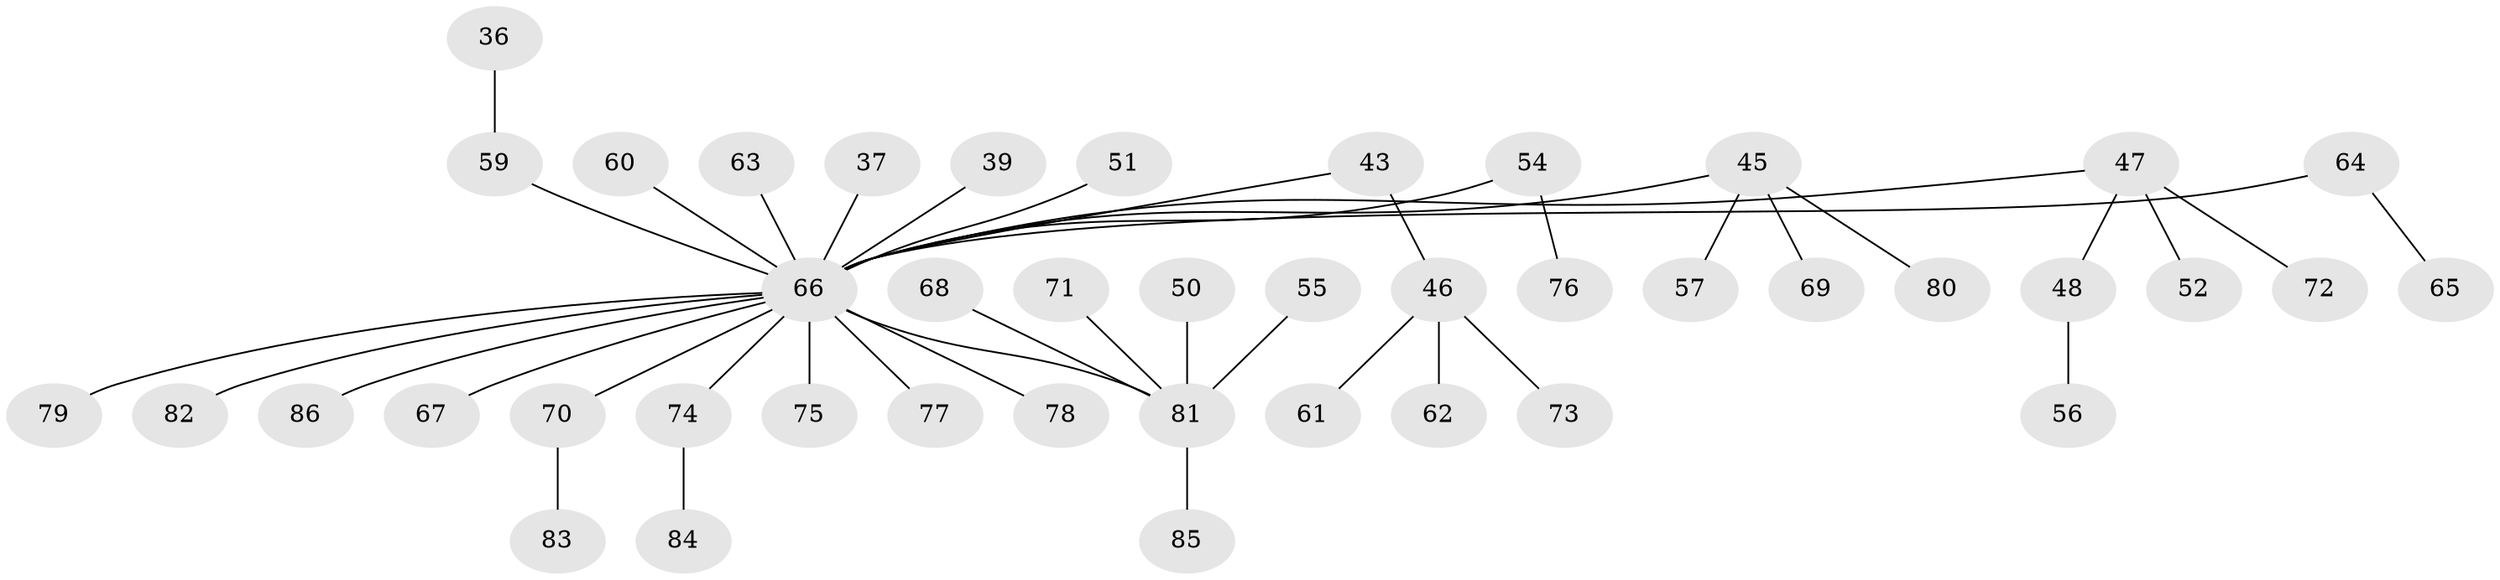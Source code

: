 // original degree distribution, {4: 0.10465116279069768, 8: 0.011627906976744186, 3: 0.09302325581395349, 2: 0.2558139534883721, 5: 0.03488372093023256, 1: 0.5}
// Generated by graph-tools (version 1.1) at 2025/53/03/09/25 04:53:34]
// undirected, 43 vertices, 42 edges
graph export_dot {
graph [start="1"]
  node [color=gray90,style=filled];
  36;
  37;
  39;
  43;
  45;
  46;
  47 [super="+26+35"];
  48;
  50;
  51;
  52;
  54;
  55;
  56;
  57;
  59 [super="+18+27"];
  60;
  61;
  62;
  63;
  64;
  65;
  66 [super="+11+53+58+33+6+22+41+49+44+38+30+24+32"];
  67;
  68;
  69;
  70;
  71;
  72;
  73;
  74;
  75;
  76;
  77;
  78;
  79;
  80;
  81 [super="+9+34+15+42+31+19"];
  82;
  83;
  84;
  85;
  86;
  36 -- 59;
  37 -- 66;
  39 -- 66;
  43 -- 46;
  43 -- 66;
  45 -- 57;
  45 -- 69;
  45 -- 80;
  45 -- 66;
  46 -- 61;
  46 -- 62;
  46 -- 73;
  47 -- 48;
  47 -- 66;
  47 -- 52;
  47 -- 72;
  48 -- 56;
  50 -- 81;
  51 -- 66;
  54 -- 76;
  54 -- 66;
  55 -- 81;
  59 -- 66;
  60 -- 66;
  63 -- 66;
  64 -- 65;
  64 -- 66;
  66 -- 78;
  66 -- 82;
  66 -- 67;
  66 -- 86;
  66 -- 74;
  66 -- 70;
  66 -- 75;
  66 -- 81;
  66 -- 79;
  66 -- 77;
  68 -- 81;
  70 -- 83;
  71 -- 81;
  74 -- 84;
  81 -- 85;
}
